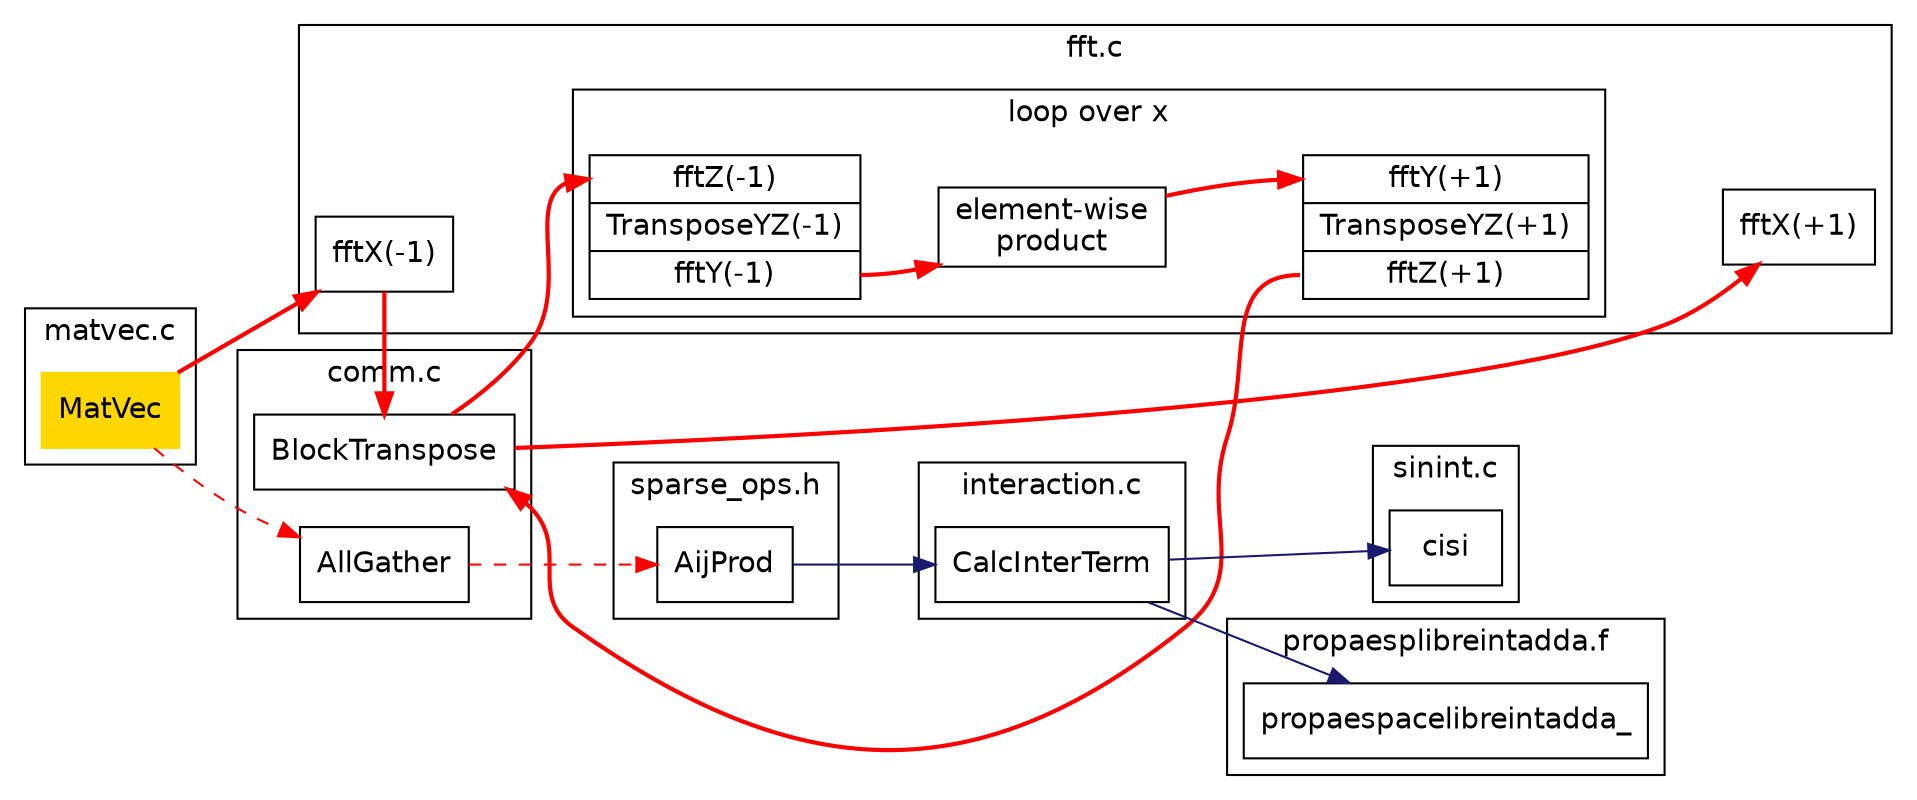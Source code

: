 digraph matvec
{
	rankdir=LR
	edge [color=midnightblue]
	node [fontname=Helvetica,shape=box];
	fontname=Helvetica
	
	subgraph cluster_matvec {
		MatVec [style=filled,color=gold]
		label = "matvec.c";
	}
	subgraph cluster_comm {
		BlockTranspose
		AllGather
		label = "comm.c";
	}
	subgraph cluster_fft {
		"fftX(-1)"
		"fftX(+1)"
		subgraph cluster_loop{
			fftYZ [shape=record,label="<0> fftZ(-1)|TransposeYZ(-1)|<1> fftY(-1)"]
			fftYZInv [shape=record,label="<0> fftY(+1)|TransposeYZ(+1)|<1> fftZ(+1)"]
			elem [label="element-wise\nproduct"]
			label="loop over x"
		}
		"fftX(-1)"  -> fftYZ [style=invis]
		fftYZInv -> "fftX(+1)" [style=invis]
		label = "fft.c"
	}
	subgraph cluster_sparse {
		AijProd
		label = "sparse_ops.h";
	}
	subgraph cluster_cisi {
		cisi
		label = "sinint.c";
	}	
	subgraph cluster_igt {
		propaespacelibreintadda_
		label = "propaesplibreintadda.f"
	}
	subgraph cluster_inter {
		CalcInterTerm
		label = "interaction.c";
	}
	MatVec -> "fftX(-1)"  [color=red,style=bold]
	"fftX(-1)"  -> BlockTranspose -> fftYZ:0 [color=red,style=bold,constraint=false]
	fftYZ:1 -> elem -> fftYZInv:0 [color=red,style=bold]
	fftYZInv:1 -> BlockTranspose -> "fftX(+1)" [color=red,style=bold,constraint=false]
	MatVec -> AllGather -> AijProd [color=red,style=dashed]
	CalcInterTerm -> cisi
	AijProd -> CalcInterTerm -> propaespacelibreintadda_
}